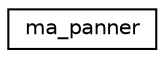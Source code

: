 digraph "Graphical Class Hierarchy"
{
 // LATEX_PDF_SIZE
  edge [fontname="Helvetica",fontsize="10",labelfontname="Helvetica",labelfontsize="10"];
  node [fontname="Helvetica",fontsize="10",shape=record];
  rankdir="LR";
  Node0 [label="ma_panner",height=0.2,width=0.4,color="black", fillcolor="white", style="filled",URL="$structma__panner.html",tooltip=" "];
}
